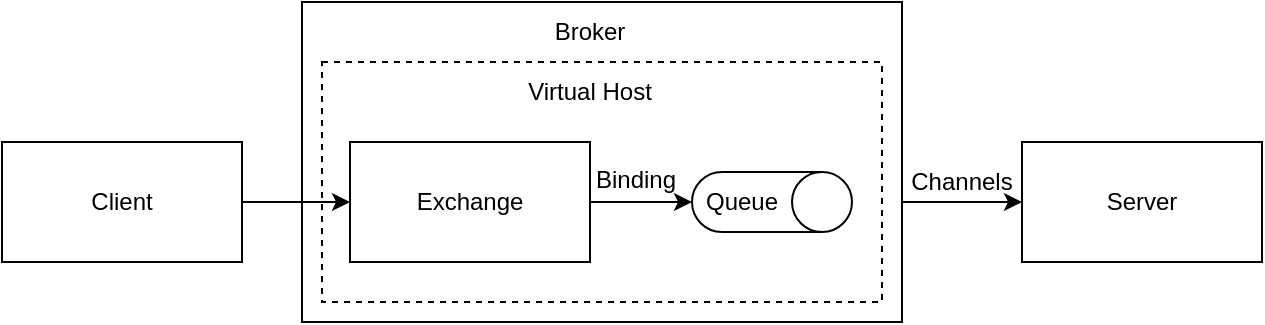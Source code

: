<mxfile version="20.6.2" type="device"><diagram id="G4EXrilJ34LTN69G6joR" name="Seite-1"><mxGraphModel dx="905" dy="509" grid="1" gridSize="10" guides="1" tooltips="1" connect="1" arrows="1" fold="1" page="1" pageScale="1" pageWidth="827" pageHeight="1169" math="0" shadow="0"><root><mxCell id="0"/><mxCell id="1" parent="0"/><mxCell id="Ak2PakcIPxn4AzlNOK5D-1" value="Client" style="rounded=0;whiteSpace=wrap;html=1;" vertex="1" parent="1"><mxGeometry x="120" y="170" width="120" height="60" as="geometry"/></mxCell><mxCell id="Ak2PakcIPxn4AzlNOK5D-2" value="" style="rounded=0;whiteSpace=wrap;html=1;" vertex="1" parent="1"><mxGeometry x="270" y="100" width="300" height="160" as="geometry"/></mxCell><mxCell id="Ak2PakcIPxn4AzlNOK5D-3" value="" style="rounded=0;whiteSpace=wrap;html=1;dashed=1;" vertex="1" parent="1"><mxGeometry x="280" y="130" width="280" height="120" as="geometry"/></mxCell><mxCell id="Ak2PakcIPxn4AzlNOK5D-4" value="Exchange" style="rounded=0;whiteSpace=wrap;html=1;" vertex="1" parent="1"><mxGeometry x="294" y="170" width="120" height="60" as="geometry"/></mxCell><mxCell id="Ak2PakcIPxn4AzlNOK5D-5" value="Broker" style="text;html=1;strokeColor=none;fillColor=none;align=center;verticalAlign=middle;whiteSpace=wrap;rounded=0;" vertex="1" parent="1"><mxGeometry x="384" y="100" width="60" height="30" as="geometry"/></mxCell><mxCell id="Ak2PakcIPxn4AzlNOK5D-6" value="Virtual Host" style="text;html=1;strokeColor=none;fillColor=none;align=center;verticalAlign=middle;whiteSpace=wrap;rounded=0;" vertex="1" parent="1"><mxGeometry x="379" y="130" width="70" height="30" as="geometry"/></mxCell><mxCell id="Ak2PakcIPxn4AzlNOK5D-8" value="" style="shape=cylinder3;whiteSpace=wrap;html=1;boundedLbl=1;backgroundOutline=1;size=15;rotation=90;" vertex="1" parent="1"><mxGeometry x="490" y="160" width="30" height="80" as="geometry"/></mxCell><mxCell id="Ak2PakcIPxn4AzlNOK5D-9" value="Queue" style="text;html=1;strokeColor=none;fillColor=none;align=center;verticalAlign=middle;whiteSpace=wrap;rounded=0;" vertex="1" parent="1"><mxGeometry x="460" y="185" width="60" height="30" as="geometry"/></mxCell><mxCell id="Ak2PakcIPxn4AzlNOK5D-10" value="" style="endArrow=classic;html=1;rounded=0;exitX=1;exitY=0.5;exitDx=0;exitDy=0;" edge="1" parent="1" source="Ak2PakcIPxn4AzlNOK5D-4"><mxGeometry width="50" height="50" relative="1" as="geometry"><mxPoint x="370" y="380" as="sourcePoint"/><mxPoint x="465" y="200" as="targetPoint"/></mxGeometry></mxCell><mxCell id="Ak2PakcIPxn4AzlNOK5D-11" value="" style="endArrow=classic;html=1;rounded=0;exitX=1;exitY=0.5;exitDx=0;exitDy=0;entryX=0;entryY=0.5;entryDx=0;entryDy=0;" edge="1" parent="1" source="Ak2PakcIPxn4AzlNOK5D-1" target="Ak2PakcIPxn4AzlNOK5D-4"><mxGeometry width="50" height="50" relative="1" as="geometry"><mxPoint x="230" y="310" as="sourcePoint"/><mxPoint x="280" y="260" as="targetPoint"/></mxGeometry></mxCell><mxCell id="Ak2PakcIPxn4AzlNOK5D-12" value="Server" style="rounded=0;whiteSpace=wrap;html=1;" vertex="1" parent="1"><mxGeometry x="630" y="170" width="120" height="60" as="geometry"/></mxCell><mxCell id="Ak2PakcIPxn4AzlNOK5D-14" value="" style="endArrow=classic;html=1;rounded=0;entryX=0;entryY=0.5;entryDx=0;entryDy=0;" edge="1" parent="1" target="Ak2PakcIPxn4AzlNOK5D-12"><mxGeometry width="50" height="50" relative="1" as="geometry"><mxPoint x="570" y="200" as="sourcePoint"/><mxPoint x="610" y="180" as="targetPoint"/></mxGeometry></mxCell><mxCell id="Ak2PakcIPxn4AzlNOK5D-15" value="Binding" style="text;html=1;strokeColor=none;fillColor=none;align=center;verticalAlign=middle;whiteSpace=wrap;rounded=0;" vertex="1" parent="1"><mxGeometry x="410" y="174" width="54" height="30" as="geometry"/></mxCell><mxCell id="Ak2PakcIPxn4AzlNOK5D-16" value="Channels" style="text;html=1;strokeColor=none;fillColor=none;align=center;verticalAlign=middle;whiteSpace=wrap;rounded=0;" vertex="1" parent="1"><mxGeometry x="570" y="175" width="60" height="30" as="geometry"/></mxCell></root></mxGraphModel></diagram></mxfile>